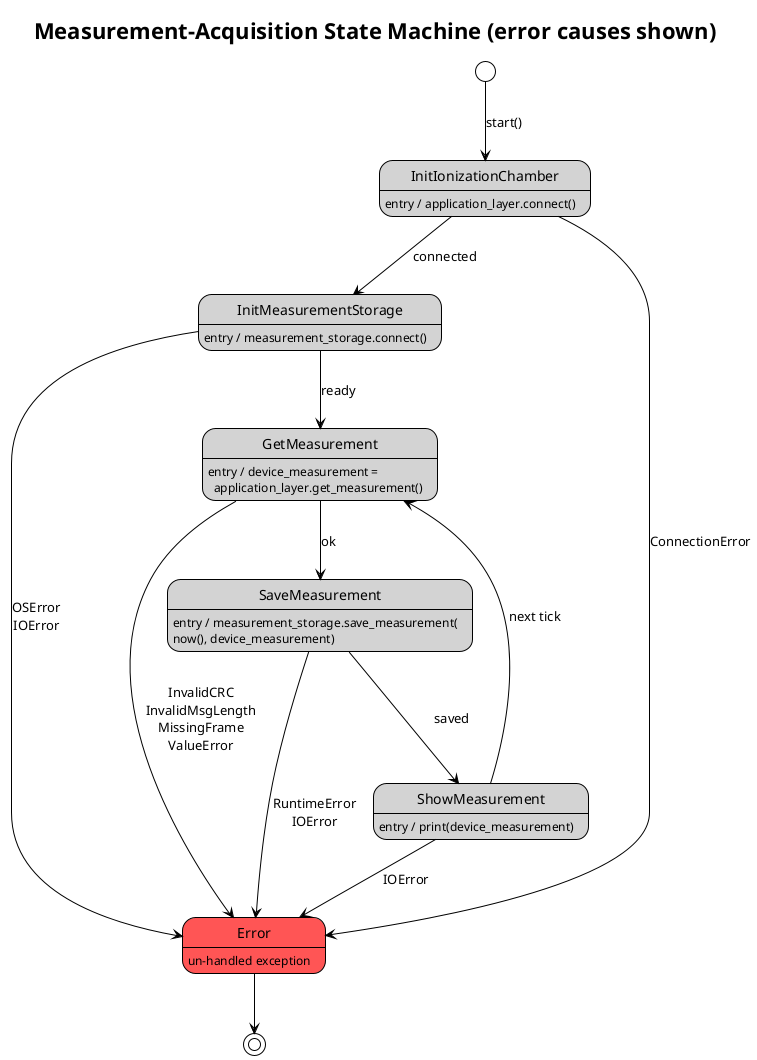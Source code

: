 @startuml
!theme plain
skinparam state {
    BackgroundColor LightGray
}
title Measurement-Acquisition State Machine (error causes shown)

' ──────────────── start-up phase ─────────────────
[*] --> InitIonizationChamber : start()

state InitIonizationChamber
InitIonizationChamber : entry / application_layer.connect()
InitIonizationChamber --> InitMeasurementStorage : connected
InitIonizationChamber --> Error : ConnectionError

state InitMeasurementStorage
InitMeasurementStorage : entry / measurement_storage.connect()
InitMeasurementStorage --> GetMeasurement : ready
InitMeasurementStorage --> Error : OSError\nIOError

' ──────────────── operational loop ───────────────
state GetMeasurement
GetMeasurement : entry / device_measurement =\n  application_layer.get_measurement()
GetMeasurement --> SaveMeasurement : ok
GetMeasurement --> Error : InvalidCRC\nInvalidMsgLength\nMissingFrame\nValueError

state SaveMeasurement
SaveMeasurement : entry / measurement_storage.save_measurement(\nnow(), device_measurement)
SaveMeasurement --> ShowMeasurement : saved
SaveMeasurement --> Error : RuntimeError\nIOError

state ShowMeasurement
ShowMeasurement : entry / print(device_measurement)
ShowMeasurement --> GetMeasurement : next tick
ShowMeasurement --> Error : IOError

' ──────────────── error sink ─────────────────────
state Error #F55
Error : un-handled exception
Error --> [*]

@enduml
